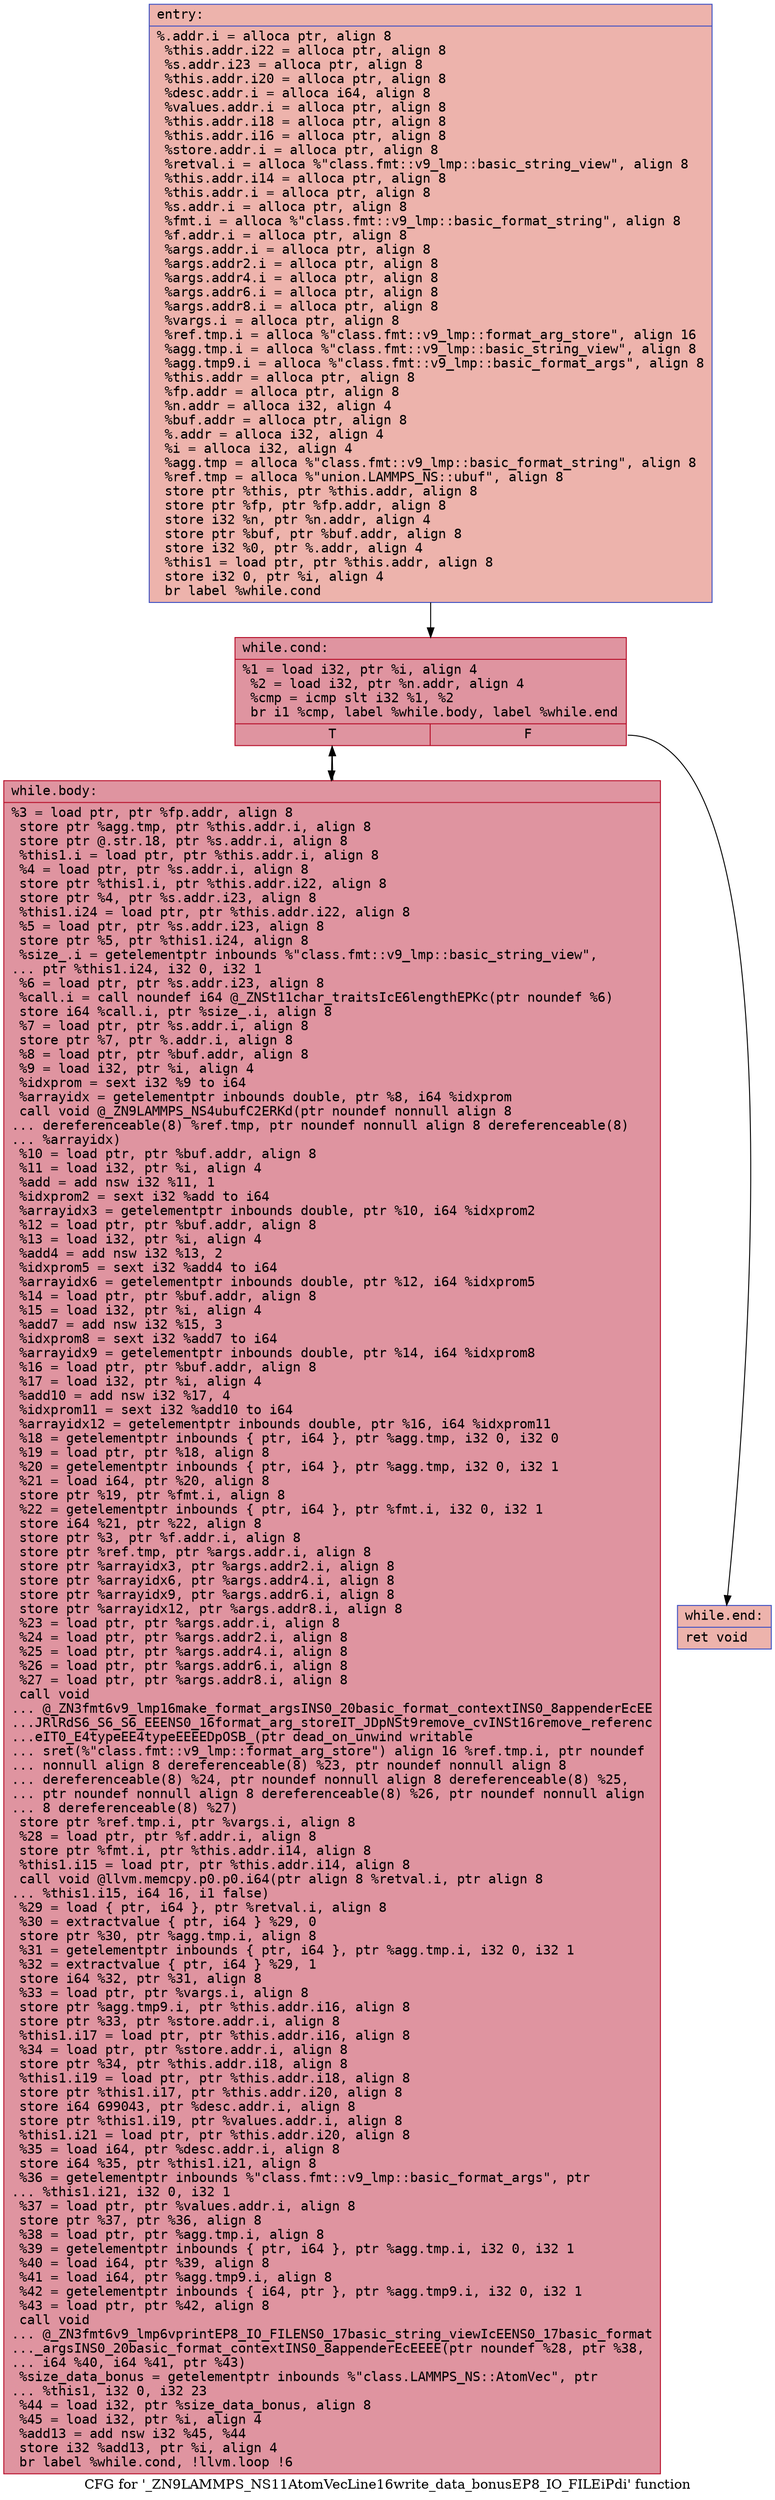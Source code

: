 digraph "CFG for '_ZN9LAMMPS_NS11AtomVecLine16write_data_bonusEP8_IO_FILEiPdi' function" {
	label="CFG for '_ZN9LAMMPS_NS11AtomVecLine16write_data_bonusEP8_IO_FILEiPdi' function";

	Node0x562ebb8e67f0 [shape=record,color="#3d50c3ff", style=filled, fillcolor="#d6524470" fontname="Courier",label="{entry:\l|  %.addr.i = alloca ptr, align 8\l  %this.addr.i22 = alloca ptr, align 8\l  %s.addr.i23 = alloca ptr, align 8\l  %this.addr.i20 = alloca ptr, align 8\l  %desc.addr.i = alloca i64, align 8\l  %values.addr.i = alloca ptr, align 8\l  %this.addr.i18 = alloca ptr, align 8\l  %this.addr.i16 = alloca ptr, align 8\l  %store.addr.i = alloca ptr, align 8\l  %retval.i = alloca %\"class.fmt::v9_lmp::basic_string_view\", align 8\l  %this.addr.i14 = alloca ptr, align 8\l  %this.addr.i = alloca ptr, align 8\l  %s.addr.i = alloca ptr, align 8\l  %fmt.i = alloca %\"class.fmt::v9_lmp::basic_format_string\", align 8\l  %f.addr.i = alloca ptr, align 8\l  %args.addr.i = alloca ptr, align 8\l  %args.addr2.i = alloca ptr, align 8\l  %args.addr4.i = alloca ptr, align 8\l  %args.addr6.i = alloca ptr, align 8\l  %args.addr8.i = alloca ptr, align 8\l  %vargs.i = alloca ptr, align 8\l  %ref.tmp.i = alloca %\"class.fmt::v9_lmp::format_arg_store\", align 16\l  %agg.tmp.i = alloca %\"class.fmt::v9_lmp::basic_string_view\", align 8\l  %agg.tmp9.i = alloca %\"class.fmt::v9_lmp::basic_format_args\", align 8\l  %this.addr = alloca ptr, align 8\l  %fp.addr = alloca ptr, align 8\l  %n.addr = alloca i32, align 4\l  %buf.addr = alloca ptr, align 8\l  %.addr = alloca i32, align 4\l  %i = alloca i32, align 4\l  %agg.tmp = alloca %\"class.fmt::v9_lmp::basic_format_string\", align 8\l  %ref.tmp = alloca %\"union.LAMMPS_NS::ubuf\", align 8\l  store ptr %this, ptr %this.addr, align 8\l  store ptr %fp, ptr %fp.addr, align 8\l  store i32 %n, ptr %n.addr, align 4\l  store ptr %buf, ptr %buf.addr, align 8\l  store i32 %0, ptr %.addr, align 4\l  %this1 = load ptr, ptr %this.addr, align 8\l  store i32 0, ptr %i, align 4\l  br label %while.cond\l}"];
	Node0x562ebb8e67f0 -> Node0x562ebb8e6890[tooltip="entry -> while.cond\nProbability 100.00%" ];
	Node0x562ebb8e6890 [shape=record,color="#b70d28ff", style=filled, fillcolor="#b70d2870" fontname="Courier",label="{while.cond:\l|  %1 = load i32, ptr %i, align 4\l  %2 = load i32, ptr %n.addr, align 4\l  %cmp = icmp slt i32 %1, %2\l  br i1 %cmp, label %while.body, label %while.end\l|{<s0>T|<s1>F}}"];
	Node0x562ebb8e6890:s0 -> Node0x562ebb8eacd0[tooltip="while.cond -> while.body\nProbability 96.88%" ];
	Node0x562ebb8e6890:s1 -> Node0x562ebb8ead50[tooltip="while.cond -> while.end\nProbability 3.12%" ];
	Node0x562ebb8eacd0 [shape=record,color="#b70d28ff", style=filled, fillcolor="#b70d2870" fontname="Courier",label="{while.body:\l|  %3 = load ptr, ptr %fp.addr, align 8\l  store ptr %agg.tmp, ptr %this.addr.i, align 8\l  store ptr @.str.18, ptr %s.addr.i, align 8\l  %this1.i = load ptr, ptr %this.addr.i, align 8\l  %4 = load ptr, ptr %s.addr.i, align 8\l  store ptr %this1.i, ptr %this.addr.i22, align 8\l  store ptr %4, ptr %s.addr.i23, align 8\l  %this1.i24 = load ptr, ptr %this.addr.i22, align 8\l  %5 = load ptr, ptr %s.addr.i23, align 8\l  store ptr %5, ptr %this1.i24, align 8\l  %size_.i = getelementptr inbounds %\"class.fmt::v9_lmp::basic_string_view\",\l... ptr %this1.i24, i32 0, i32 1\l  %6 = load ptr, ptr %s.addr.i23, align 8\l  %call.i = call noundef i64 @_ZNSt11char_traitsIcE6lengthEPKc(ptr noundef %6)\l  store i64 %call.i, ptr %size_.i, align 8\l  %7 = load ptr, ptr %s.addr.i, align 8\l  store ptr %7, ptr %.addr.i, align 8\l  %8 = load ptr, ptr %buf.addr, align 8\l  %9 = load i32, ptr %i, align 4\l  %idxprom = sext i32 %9 to i64\l  %arrayidx = getelementptr inbounds double, ptr %8, i64 %idxprom\l  call void @_ZN9LAMMPS_NS4ubufC2ERKd(ptr noundef nonnull align 8\l... dereferenceable(8) %ref.tmp, ptr noundef nonnull align 8 dereferenceable(8)\l... %arrayidx)\l  %10 = load ptr, ptr %buf.addr, align 8\l  %11 = load i32, ptr %i, align 4\l  %add = add nsw i32 %11, 1\l  %idxprom2 = sext i32 %add to i64\l  %arrayidx3 = getelementptr inbounds double, ptr %10, i64 %idxprom2\l  %12 = load ptr, ptr %buf.addr, align 8\l  %13 = load i32, ptr %i, align 4\l  %add4 = add nsw i32 %13, 2\l  %idxprom5 = sext i32 %add4 to i64\l  %arrayidx6 = getelementptr inbounds double, ptr %12, i64 %idxprom5\l  %14 = load ptr, ptr %buf.addr, align 8\l  %15 = load i32, ptr %i, align 4\l  %add7 = add nsw i32 %15, 3\l  %idxprom8 = sext i32 %add7 to i64\l  %arrayidx9 = getelementptr inbounds double, ptr %14, i64 %idxprom8\l  %16 = load ptr, ptr %buf.addr, align 8\l  %17 = load i32, ptr %i, align 4\l  %add10 = add nsw i32 %17, 4\l  %idxprom11 = sext i32 %add10 to i64\l  %arrayidx12 = getelementptr inbounds double, ptr %16, i64 %idxprom11\l  %18 = getelementptr inbounds \{ ptr, i64 \}, ptr %agg.tmp, i32 0, i32 0\l  %19 = load ptr, ptr %18, align 8\l  %20 = getelementptr inbounds \{ ptr, i64 \}, ptr %agg.tmp, i32 0, i32 1\l  %21 = load i64, ptr %20, align 8\l  store ptr %19, ptr %fmt.i, align 8\l  %22 = getelementptr inbounds \{ ptr, i64 \}, ptr %fmt.i, i32 0, i32 1\l  store i64 %21, ptr %22, align 8\l  store ptr %3, ptr %f.addr.i, align 8\l  store ptr %ref.tmp, ptr %args.addr.i, align 8\l  store ptr %arrayidx3, ptr %args.addr2.i, align 8\l  store ptr %arrayidx6, ptr %args.addr4.i, align 8\l  store ptr %arrayidx9, ptr %args.addr6.i, align 8\l  store ptr %arrayidx12, ptr %args.addr8.i, align 8\l  %23 = load ptr, ptr %args.addr.i, align 8\l  %24 = load ptr, ptr %args.addr2.i, align 8\l  %25 = load ptr, ptr %args.addr4.i, align 8\l  %26 = load ptr, ptr %args.addr6.i, align 8\l  %27 = load ptr, ptr %args.addr8.i, align 8\l  call void\l... @_ZN3fmt6v9_lmp16make_format_argsINS0_20basic_format_contextINS0_8appenderEcEE\l...JRlRdS6_S6_S6_EEENS0_16format_arg_storeIT_JDpNSt9remove_cvINSt16remove_referenc\l...eIT0_E4typeEE4typeEEEEDpOSB_(ptr dead_on_unwind writable\l... sret(%\"class.fmt::v9_lmp::format_arg_store\") align 16 %ref.tmp.i, ptr noundef\l... nonnull align 8 dereferenceable(8) %23, ptr noundef nonnull align 8\l... dereferenceable(8) %24, ptr noundef nonnull align 8 dereferenceable(8) %25,\l... ptr noundef nonnull align 8 dereferenceable(8) %26, ptr noundef nonnull align\l... 8 dereferenceable(8) %27)\l  store ptr %ref.tmp.i, ptr %vargs.i, align 8\l  %28 = load ptr, ptr %f.addr.i, align 8\l  store ptr %fmt.i, ptr %this.addr.i14, align 8\l  %this1.i15 = load ptr, ptr %this.addr.i14, align 8\l  call void @llvm.memcpy.p0.p0.i64(ptr align 8 %retval.i, ptr align 8\l... %this1.i15, i64 16, i1 false)\l  %29 = load \{ ptr, i64 \}, ptr %retval.i, align 8\l  %30 = extractvalue \{ ptr, i64 \} %29, 0\l  store ptr %30, ptr %agg.tmp.i, align 8\l  %31 = getelementptr inbounds \{ ptr, i64 \}, ptr %agg.tmp.i, i32 0, i32 1\l  %32 = extractvalue \{ ptr, i64 \} %29, 1\l  store i64 %32, ptr %31, align 8\l  %33 = load ptr, ptr %vargs.i, align 8\l  store ptr %agg.tmp9.i, ptr %this.addr.i16, align 8\l  store ptr %33, ptr %store.addr.i, align 8\l  %this1.i17 = load ptr, ptr %this.addr.i16, align 8\l  %34 = load ptr, ptr %store.addr.i, align 8\l  store ptr %34, ptr %this.addr.i18, align 8\l  %this1.i19 = load ptr, ptr %this.addr.i18, align 8\l  store ptr %this1.i17, ptr %this.addr.i20, align 8\l  store i64 699043, ptr %desc.addr.i, align 8\l  store ptr %this1.i19, ptr %values.addr.i, align 8\l  %this1.i21 = load ptr, ptr %this.addr.i20, align 8\l  %35 = load i64, ptr %desc.addr.i, align 8\l  store i64 %35, ptr %this1.i21, align 8\l  %36 = getelementptr inbounds %\"class.fmt::v9_lmp::basic_format_args\", ptr\l... %this1.i21, i32 0, i32 1\l  %37 = load ptr, ptr %values.addr.i, align 8\l  store ptr %37, ptr %36, align 8\l  %38 = load ptr, ptr %agg.tmp.i, align 8\l  %39 = getelementptr inbounds \{ ptr, i64 \}, ptr %agg.tmp.i, i32 0, i32 1\l  %40 = load i64, ptr %39, align 8\l  %41 = load i64, ptr %agg.tmp9.i, align 8\l  %42 = getelementptr inbounds \{ i64, ptr \}, ptr %agg.tmp9.i, i32 0, i32 1\l  %43 = load ptr, ptr %42, align 8\l  call void\l... @_ZN3fmt6v9_lmp6vprintEP8_IO_FILENS0_17basic_string_viewIcEENS0_17basic_format\l..._argsINS0_20basic_format_contextINS0_8appenderEcEEEE(ptr noundef %28, ptr %38,\l... i64 %40, i64 %41, ptr %43)\l  %size_data_bonus = getelementptr inbounds %\"class.LAMMPS_NS::AtomVec\", ptr\l... %this1, i32 0, i32 23\l  %44 = load i32, ptr %size_data_bonus, align 8\l  %45 = load i32, ptr %i, align 4\l  %add13 = add nsw i32 %45, %44\l  store i32 %add13, ptr %i, align 4\l  br label %while.cond, !llvm.loop !6\l}"];
	Node0x562ebb8eacd0 -> Node0x562ebb8e6890[tooltip="while.body -> while.cond\nProbability 100.00%" ];
	Node0x562ebb8ead50 [shape=record,color="#3d50c3ff", style=filled, fillcolor="#d6524470" fontname="Courier",label="{while.end:\l|  ret void\l}"];
}
